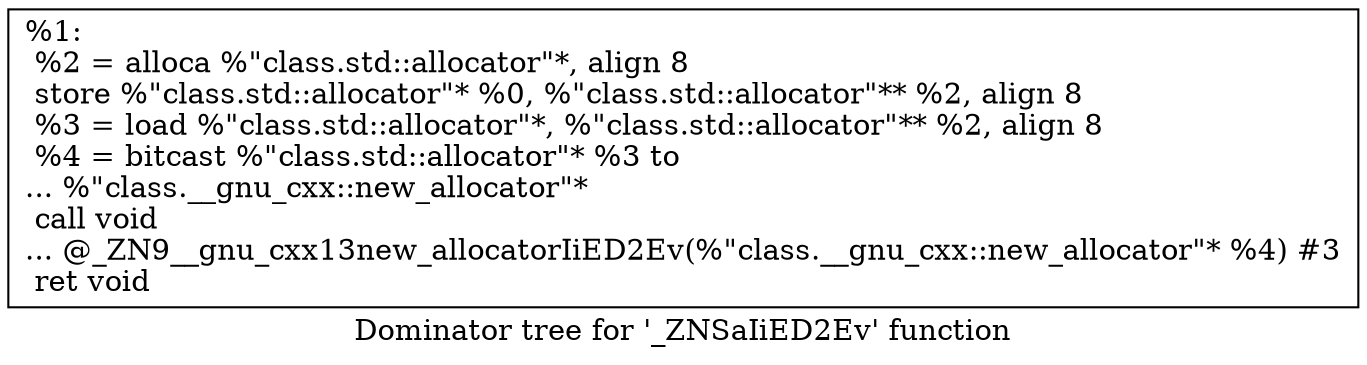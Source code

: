 digraph "Dominator tree for '_ZNSaIiED2Ev' function" {
	label="Dominator tree for '_ZNSaIiED2Ev' function";

	Node0x1473ed0 [shape=record,label="{%1:\l  %2 = alloca %\"class.std::allocator\"*, align 8\l  store %\"class.std::allocator\"* %0, %\"class.std::allocator\"** %2, align 8\l  %3 = load %\"class.std::allocator\"*, %\"class.std::allocator\"** %2, align 8\l  %4 = bitcast %\"class.std::allocator\"* %3 to\l... %\"class.__gnu_cxx::new_allocator\"*\l  call void\l... @_ZN9__gnu_cxx13new_allocatorIiED2Ev(%\"class.__gnu_cxx::new_allocator\"* %4) #3\l  ret void\l}"];
}
